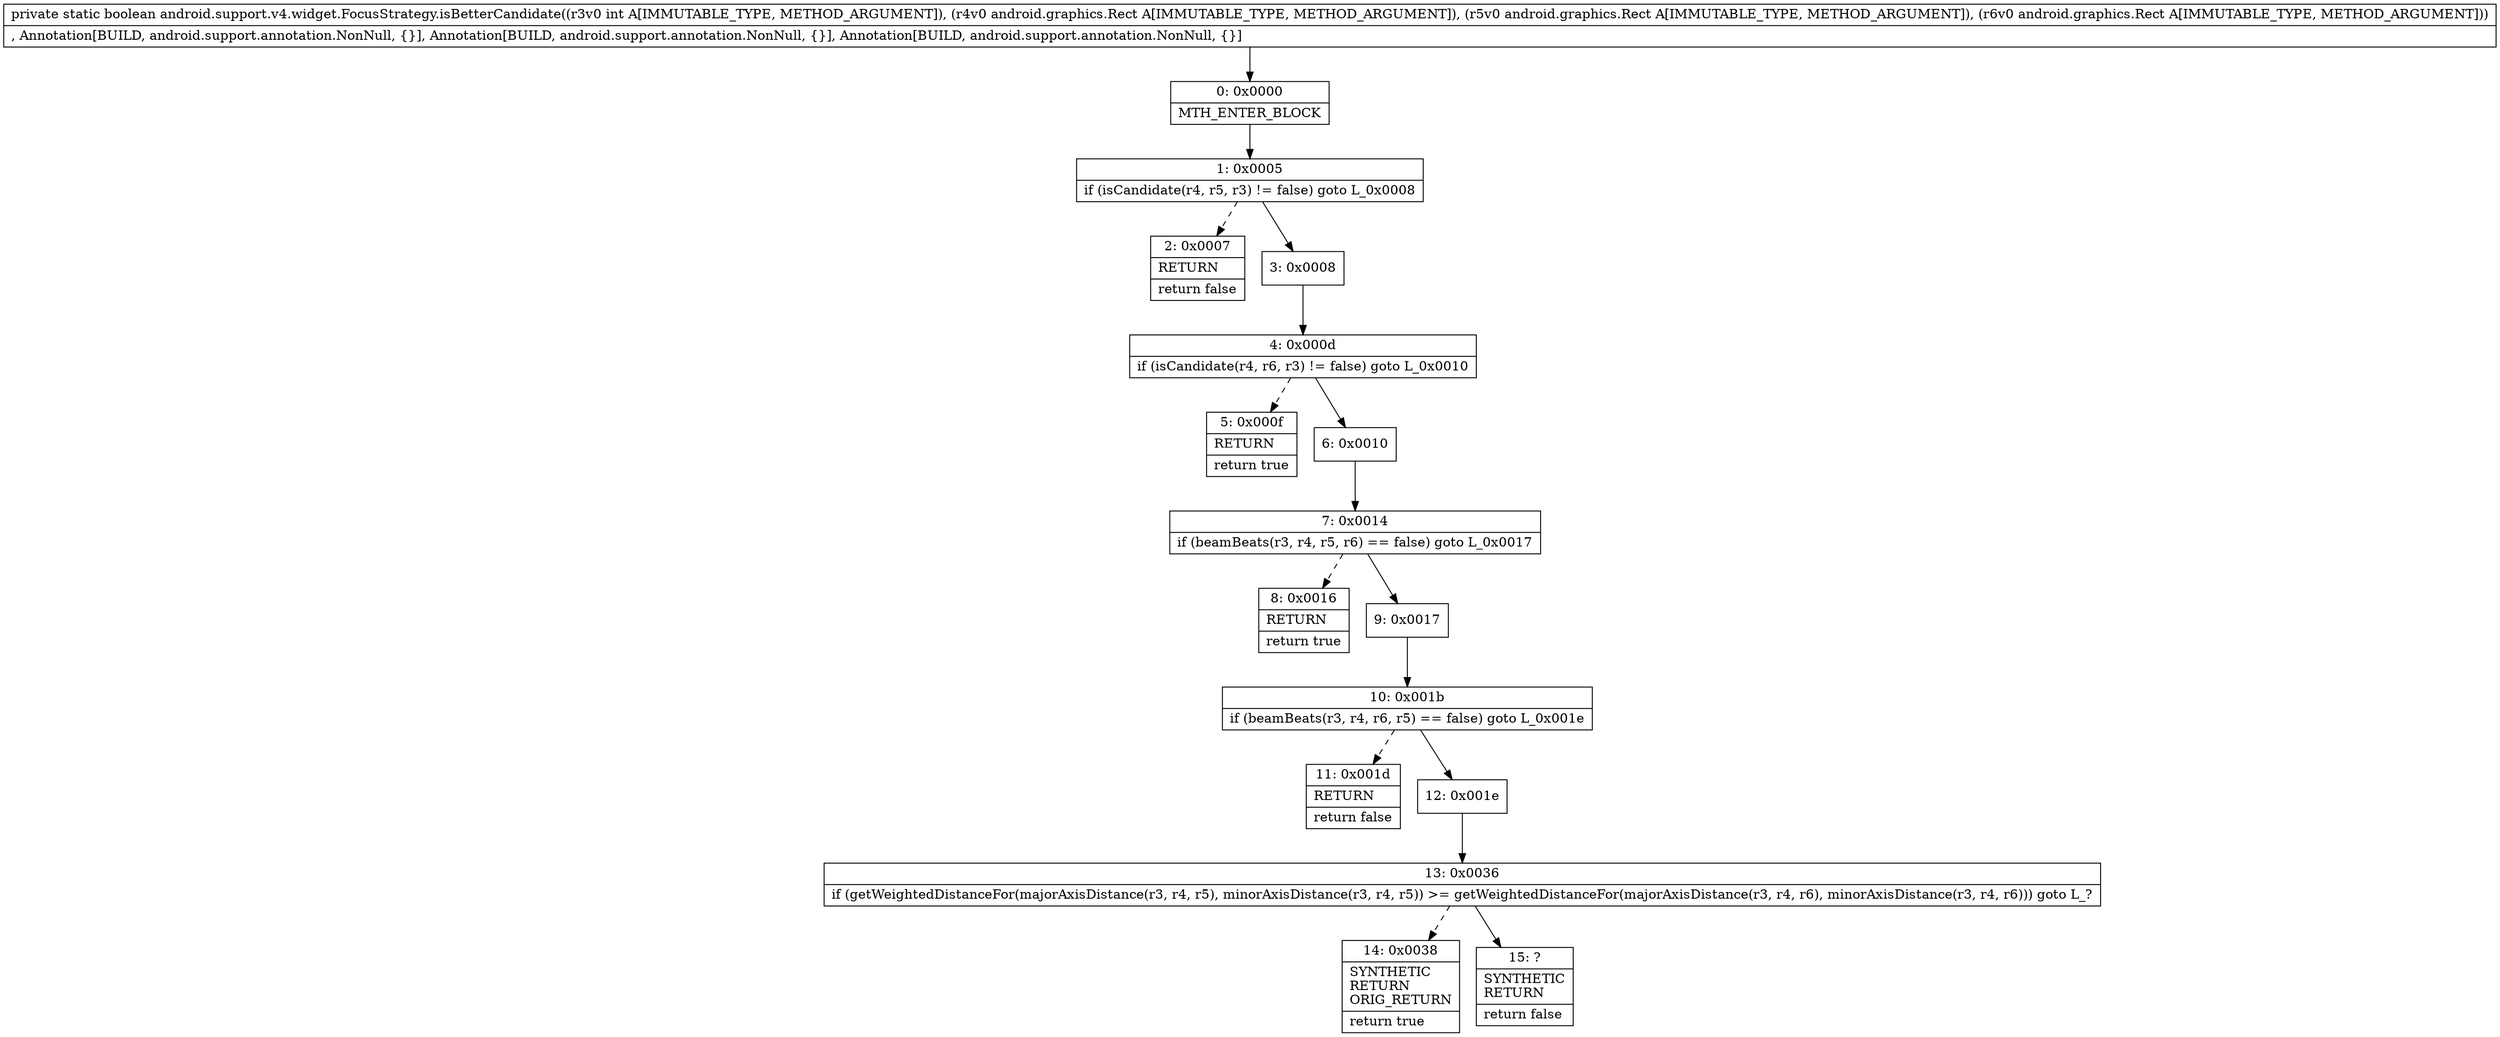 digraph "CFG forandroid.support.v4.widget.FocusStrategy.isBetterCandidate(ILandroid\/graphics\/Rect;Landroid\/graphics\/Rect;Landroid\/graphics\/Rect;)Z" {
Node_0 [shape=record,label="{0\:\ 0x0000|MTH_ENTER_BLOCK\l}"];
Node_1 [shape=record,label="{1\:\ 0x0005|if (isCandidate(r4, r5, r3) != false) goto L_0x0008\l}"];
Node_2 [shape=record,label="{2\:\ 0x0007|RETURN\l|return false\l}"];
Node_3 [shape=record,label="{3\:\ 0x0008}"];
Node_4 [shape=record,label="{4\:\ 0x000d|if (isCandidate(r4, r6, r3) != false) goto L_0x0010\l}"];
Node_5 [shape=record,label="{5\:\ 0x000f|RETURN\l|return true\l}"];
Node_6 [shape=record,label="{6\:\ 0x0010}"];
Node_7 [shape=record,label="{7\:\ 0x0014|if (beamBeats(r3, r4, r5, r6) == false) goto L_0x0017\l}"];
Node_8 [shape=record,label="{8\:\ 0x0016|RETURN\l|return true\l}"];
Node_9 [shape=record,label="{9\:\ 0x0017}"];
Node_10 [shape=record,label="{10\:\ 0x001b|if (beamBeats(r3, r4, r6, r5) == false) goto L_0x001e\l}"];
Node_11 [shape=record,label="{11\:\ 0x001d|RETURN\l|return false\l}"];
Node_12 [shape=record,label="{12\:\ 0x001e}"];
Node_13 [shape=record,label="{13\:\ 0x0036|if (getWeightedDistanceFor(majorAxisDistance(r3, r4, r5), minorAxisDistance(r3, r4, r5)) \>= getWeightedDistanceFor(majorAxisDistance(r3, r4, r6), minorAxisDistance(r3, r4, r6))) goto L_?\l}"];
Node_14 [shape=record,label="{14\:\ 0x0038|SYNTHETIC\lRETURN\lORIG_RETURN\l|return true\l}"];
Node_15 [shape=record,label="{15\:\ ?|SYNTHETIC\lRETURN\l|return false\l}"];
MethodNode[shape=record,label="{private static boolean android.support.v4.widget.FocusStrategy.isBetterCandidate((r3v0 int A[IMMUTABLE_TYPE, METHOD_ARGUMENT]), (r4v0 android.graphics.Rect A[IMMUTABLE_TYPE, METHOD_ARGUMENT]), (r5v0 android.graphics.Rect A[IMMUTABLE_TYPE, METHOD_ARGUMENT]), (r6v0 android.graphics.Rect A[IMMUTABLE_TYPE, METHOD_ARGUMENT]))  | , Annotation[BUILD, android.support.annotation.NonNull, \{\}], Annotation[BUILD, android.support.annotation.NonNull, \{\}], Annotation[BUILD, android.support.annotation.NonNull, \{\}]\l}"];
MethodNode -> Node_0;
Node_0 -> Node_1;
Node_1 -> Node_2[style=dashed];
Node_1 -> Node_3;
Node_3 -> Node_4;
Node_4 -> Node_5[style=dashed];
Node_4 -> Node_6;
Node_6 -> Node_7;
Node_7 -> Node_8[style=dashed];
Node_7 -> Node_9;
Node_9 -> Node_10;
Node_10 -> Node_11[style=dashed];
Node_10 -> Node_12;
Node_12 -> Node_13;
Node_13 -> Node_14[style=dashed];
Node_13 -> Node_15;
}

